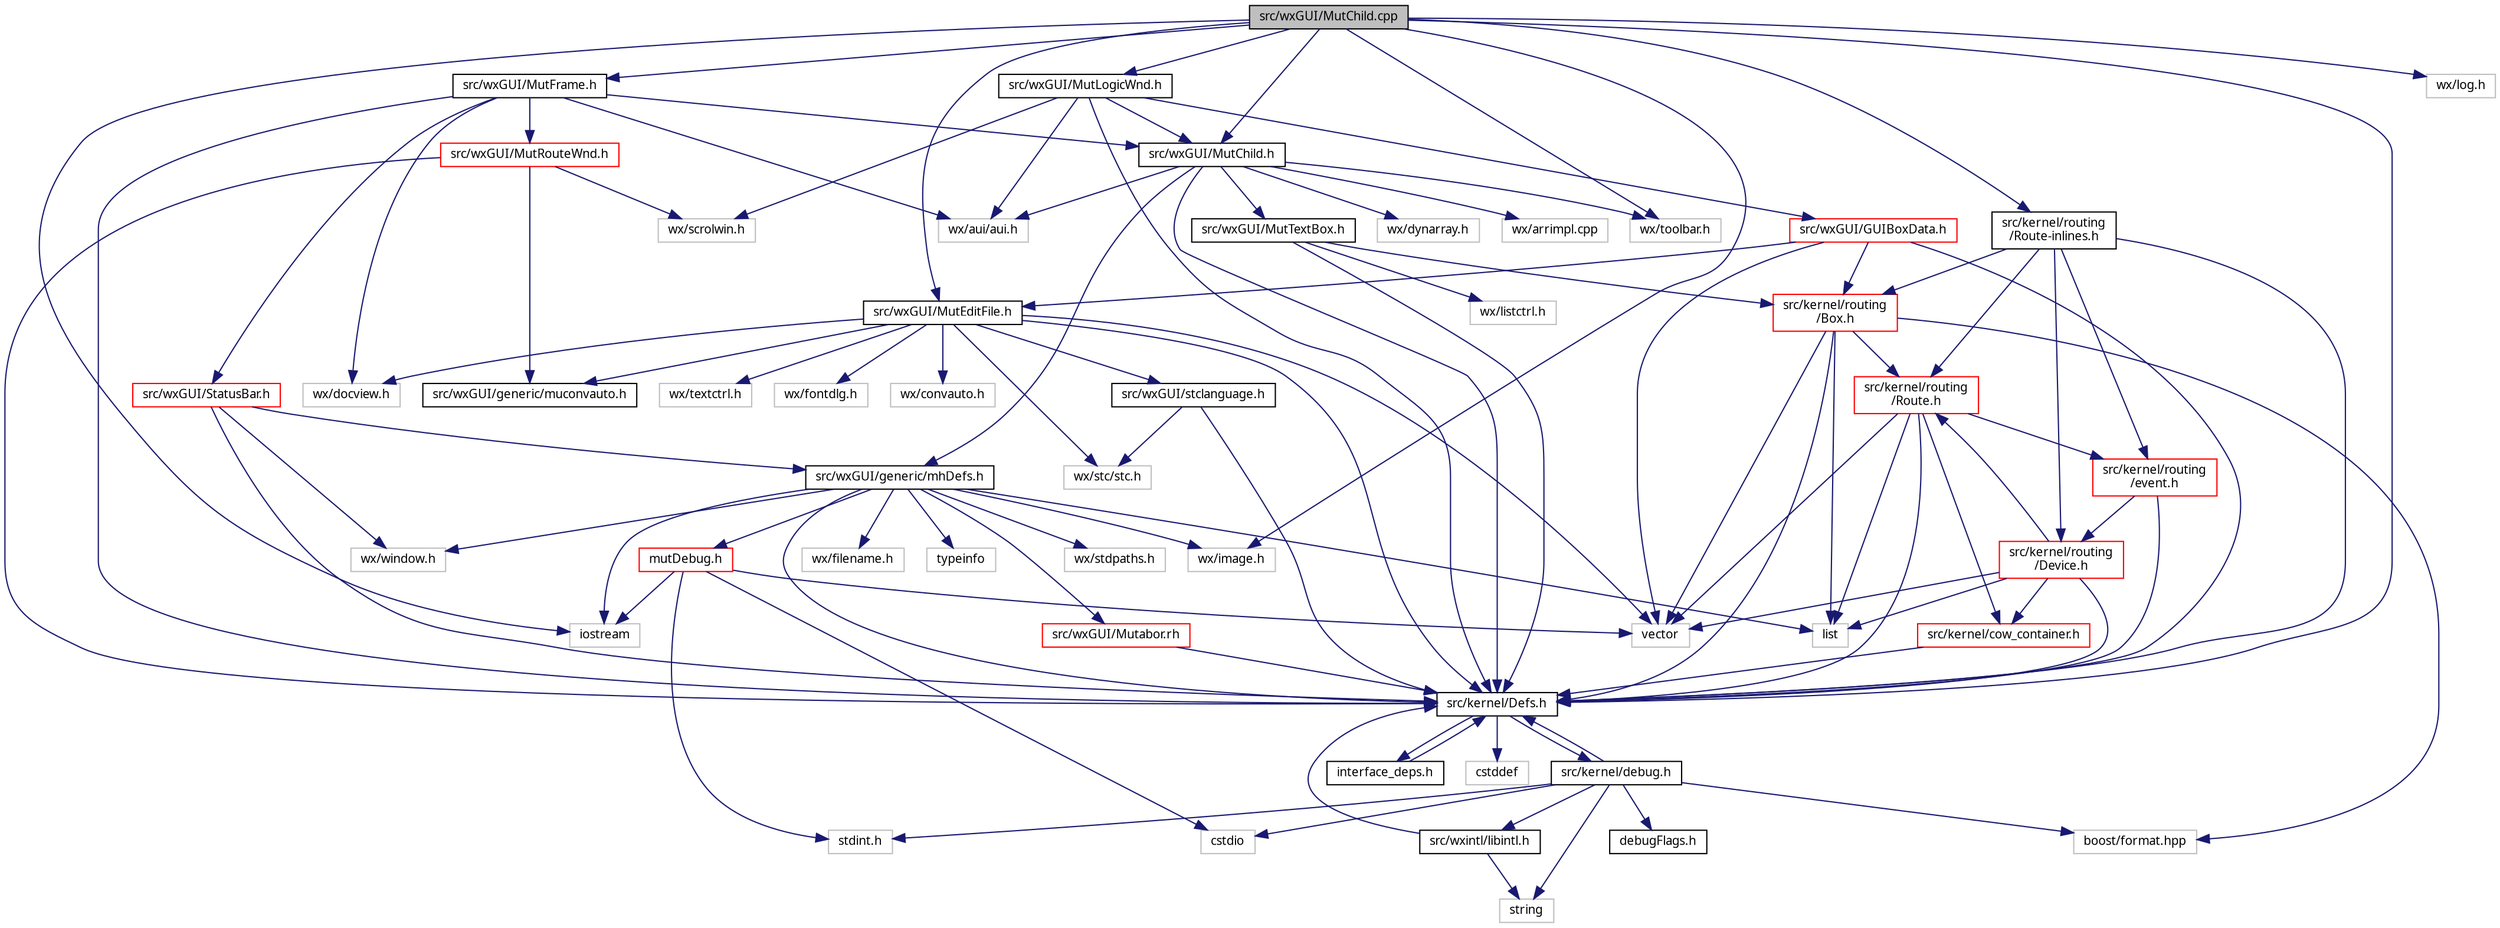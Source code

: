 digraph "src/wxGUI/MutChild.cpp"
{
  edge [fontname="Sans",fontsize="10",labelfontname="Sans",labelfontsize="10"];
  node [fontname="Sans",fontsize="10",shape=record];
  Node0 [label="src/wxGUI/MutChild.cpp",height=0.2,width=0.4,color="black", fillcolor="grey75", style="filled", fontcolor="black"];
  Node0 -> Node1 [color="midnightblue",fontsize="10",style="solid",fontname="Sans"];
  Node1 [label="src/kernel/Defs.h",height=0.2,width=0.4,color="black", fillcolor="white", style="filled",URL="$d1/d73/Defs_8h.html",tooltip="Common definitions. "];
  Node1 -> Node2 [color="midnightblue",fontsize="10",style="solid",fontname="Sans"];
  Node2 [label="interface_deps.h",height=0.2,width=0.4,color="black", fillcolor="white", style="filled",URL="$de/ddd/interface__deps_8h.html"];
  Node2 -> Node1 [color="midnightblue",fontsize="10",style="solid",fontname="Sans"];
  Node1 -> Node3 [color="midnightblue",fontsize="10",style="solid",fontname="Sans"];
  Node3 [label="cstddef",height=0.2,width=0.4,color="grey75", fillcolor="white", style="filled"];
  Node1 -> Node4 [color="midnightblue",fontsize="10",style="solid",fontname="Sans"];
  Node4 [label="src/kernel/debug.h",height=0.2,width=0.4,color="black", fillcolor="white", style="filled",URL="$db/d16/debug_8h.html"];
  Node4 -> Node1 [color="midnightblue",fontsize="10",style="solid",fontname="Sans"];
  Node4 -> Node5 [color="midnightblue",fontsize="10",style="solid",fontname="Sans"];
  Node5 [label="src/wxintl/libintl.h",height=0.2,width=0.4,color="black", fillcolor="white", style="filled",URL="$d4/d64/libintl_8h.html"];
  Node5 -> Node1 [color="midnightblue",fontsize="10",style="solid",fontname="Sans"];
  Node5 -> Node6 [color="midnightblue",fontsize="10",style="solid",fontname="Sans"];
  Node6 [label="string",height=0.2,width=0.4,color="grey75", fillcolor="white", style="filled"];
  Node4 -> Node6 [color="midnightblue",fontsize="10",style="solid",fontname="Sans"];
  Node4 -> Node7 [color="midnightblue",fontsize="10",style="solid",fontname="Sans"];
  Node7 [label="cstdio",height=0.2,width=0.4,color="grey75", fillcolor="white", style="filled"];
  Node4 -> Node8 [color="midnightblue",fontsize="10",style="solid",fontname="Sans"];
  Node8 [label="boost/format.hpp",height=0.2,width=0.4,color="grey75", fillcolor="white", style="filled"];
  Node4 -> Node9 [color="midnightblue",fontsize="10",style="solid",fontname="Sans"];
  Node9 [label="stdint.h",height=0.2,width=0.4,color="grey75", fillcolor="white", style="filled"];
  Node4 -> Node10 [color="midnightblue",fontsize="10",style="solid",fontname="Sans"];
  Node10 [label="debugFlags.h",height=0.2,width=0.4,color="black", fillcolor="white", style="filled",URL="$d4/dab/debugFlags_8h.html",tooltip="Debug flags for mutabor debug mode. "];
  Node0 -> Node11 [color="midnightblue",fontsize="10",style="solid",fontname="Sans"];
  Node11 [label="iostream",height=0.2,width=0.4,color="grey75", fillcolor="white", style="filled"];
  Node0 -> Node12 [color="midnightblue",fontsize="10",style="solid",fontname="Sans"];
  Node12 [label="wx/toolbar.h",height=0.2,width=0.4,color="grey75", fillcolor="white", style="filled"];
  Node0 -> Node13 [color="midnightblue",fontsize="10",style="solid",fontname="Sans"];
  Node13 [label="wx/image.h",height=0.2,width=0.4,color="grey75", fillcolor="white", style="filled"];
  Node0 -> Node14 [color="midnightblue",fontsize="10",style="solid",fontname="Sans"];
  Node14 [label="wx/log.h",height=0.2,width=0.4,color="grey75", fillcolor="white", style="filled"];
  Node0 -> Node15 [color="midnightblue",fontsize="10",style="solid",fontname="Sans"];
  Node15 [label="src/wxGUI/MutChild.h",height=0.2,width=0.4,color="black", fillcolor="white", style="filled",URL="$d2/df9/MutChild_8h.html",tooltip="Mutabor Mutabor Child Frame management. "];
  Node15 -> Node1 [color="midnightblue",fontsize="10",style="solid",fontname="Sans"];
  Node15 -> Node16 [color="midnightblue",fontsize="10",style="solid",fontname="Sans"];
  Node16 [label="src/wxGUI/generic/mhDefs.h",height=0.2,width=0.4,color="black", fillcolor="white", style="filled",URL="$d0/d68/mhDefs_8h.html"];
  Node16 -> Node1 [color="midnightblue",fontsize="10",style="solid",fontname="Sans"];
  Node16 -> Node17 [color="midnightblue",fontsize="10",style="solid",fontname="Sans"];
  Node17 [label="wx/window.h",height=0.2,width=0.4,color="grey75", fillcolor="white", style="filled"];
  Node16 -> Node18 [color="midnightblue",fontsize="10",style="solid",fontname="Sans"];
  Node18 [label="wx/stdpaths.h",height=0.2,width=0.4,color="grey75", fillcolor="white", style="filled"];
  Node16 -> Node19 [color="midnightblue",fontsize="10",style="solid",fontname="Sans"];
  Node19 [label="wx/filename.h",height=0.2,width=0.4,color="grey75", fillcolor="white", style="filled"];
  Node16 -> Node13 [color="midnightblue",fontsize="10",style="solid",fontname="Sans"];
  Node16 -> Node11 [color="midnightblue",fontsize="10",style="solid",fontname="Sans"];
  Node16 -> Node20 [color="midnightblue",fontsize="10",style="solid",fontname="Sans"];
  Node20 [label="typeinfo",height=0.2,width=0.4,color="grey75", fillcolor="white", style="filled"];
  Node16 -> Node21 [color="midnightblue",fontsize="10",style="solid",fontname="Sans"];
  Node21 [label="list",height=0.2,width=0.4,color="grey75", fillcolor="white", style="filled"];
  Node16 -> Node22 [color="midnightblue",fontsize="10",style="solid",fontname="Sans"];
  Node22 [label="src/wxGUI/Mutabor.rh",height=0.2,width=0.4,color="red", fillcolor="white", style="filled",URL="$d9/d64/Mutabor_8rh.html"];
  Node22 -> Node1 [color="midnightblue",fontsize="10",style="solid",fontname="Sans"];
  Node16 -> Node24 [color="midnightblue",fontsize="10",style="solid",fontname="Sans"];
  Node24 [label="mutDebug.h",height=0.2,width=0.4,color="red", fillcolor="white", style="filled",URL="$de/de1/mutDebug_8h.html",tooltip="Main debugging functions. "];
  Node24 -> Node11 [color="midnightblue",fontsize="10",style="solid",fontname="Sans"];
  Node24 -> Node7 [color="midnightblue",fontsize="10",style="solid",fontname="Sans"];
  Node24 -> Node26 [color="midnightblue",fontsize="10",style="solid",fontname="Sans"];
  Node26 [label="vector",height=0.2,width=0.4,color="grey75", fillcolor="white", style="filled"];
  Node24 -> Node9 [color="midnightblue",fontsize="10",style="solid",fontname="Sans"];
  Node15 -> Node31 [color="midnightblue",fontsize="10",style="solid",fontname="Sans"];
  Node31 [label="src/wxGUI/MutTextBox.h",height=0.2,width=0.4,color="black", fillcolor="white", style="filled",URL="$de/d3b/MutTextBox_8h.html",tooltip="Textbox for Lists. "];
  Node31 -> Node1 [color="midnightblue",fontsize="10",style="solid",fontname="Sans"];
  Node31 -> Node32 [color="midnightblue",fontsize="10",style="solid",fontname="Sans"];
  Node32 [label="src/kernel/routing\l/Box.h",height=0.2,width=0.4,color="red", fillcolor="white", style="filled",URL="$de/d0f/Box_8h.html",tooltip="Mutabor Box for C++. "];
  Node32 -> Node1 [color="midnightblue",fontsize="10",style="solid",fontname="Sans"];
  Node32 -> Node37 [color="midnightblue",fontsize="10",style="solid",fontname="Sans"];
  Node37 [label="src/kernel/routing\l/Route.h",height=0.2,width=0.4,color="red", fillcolor="white", style="filled",URL="$d1/d65/Route_8h.html",tooltip="Routing. "];
  Node37 -> Node1 [color="midnightblue",fontsize="10",style="solid",fontname="Sans"];
  Node37 -> Node38 [color="midnightblue",fontsize="10",style="solid",fontname="Sans"];
  Node38 [label="src/kernel/cow_container.h",height=0.2,width=0.4,color="red", fillcolor="white", style="filled",URL="$da/d28/cow__container_8h.html",tooltip="Copy on write container. "];
  Node38 -> Node1 [color="midnightblue",fontsize="10",style="solid",fontname="Sans"];
  Node37 -> Node21 [color="midnightblue",fontsize="10",style="solid",fontname="Sans"];
  Node37 -> Node26 [color="midnightblue",fontsize="10",style="solid",fontname="Sans"];
  Node37 -> Node43 [color="midnightblue",fontsize="10",style="solid",fontname="Sans"];
  Node43 [label="src/kernel/routing\l/event.h",height=0.2,width=0.4,color="red", fillcolor="white", style="filled",URL="$dd/d20/event_8h.html"];
  Node43 -> Node1 [color="midnightblue",fontsize="10",style="solid",fontname="Sans"];
  Node43 -> Node44 [color="midnightblue",fontsize="10",style="solid",fontname="Sans"];
  Node44 [label="src/kernel/routing\l/Device.h",height=0.2,width=0.4,color="red", fillcolor="white", style="filled",URL="$de/d05/Device_8h.html",tooltip="Routing. "];
  Node44 -> Node1 [color="midnightblue",fontsize="10",style="solid",fontname="Sans"];
  Node44 -> Node38 [color="midnightblue",fontsize="10",style="solid",fontname="Sans"];
  Node44 -> Node37 [color="midnightblue",fontsize="10",style="solid",fontname="Sans"];
  Node44 -> Node26 [color="midnightblue",fontsize="10",style="solid",fontname="Sans"];
  Node44 -> Node21 [color="midnightblue",fontsize="10",style="solid",fontname="Sans"];
  Node32 -> Node26 [color="midnightblue",fontsize="10",style="solid",fontname="Sans"];
  Node32 -> Node21 [color="midnightblue",fontsize="10",style="solid",fontname="Sans"];
  Node32 -> Node8 [color="midnightblue",fontsize="10",style="solid",fontname="Sans"];
  Node31 -> Node67 [color="midnightblue",fontsize="10",style="solid",fontname="Sans"];
  Node67 [label="wx/listctrl.h",height=0.2,width=0.4,color="grey75", fillcolor="white", style="filled"];
  Node15 -> Node12 [color="midnightblue",fontsize="10",style="solid",fontname="Sans"];
  Node15 -> Node68 [color="midnightblue",fontsize="10",style="solid",fontname="Sans"];
  Node68 [label="wx/dynarray.h",height=0.2,width=0.4,color="grey75", fillcolor="white", style="filled"];
  Node15 -> Node69 [color="midnightblue",fontsize="10",style="solid",fontname="Sans"];
  Node69 [label="wx/arrimpl.cpp",height=0.2,width=0.4,color="grey75", fillcolor="white", style="filled"];
  Node15 -> Node70 [color="midnightblue",fontsize="10",style="solid",fontname="Sans"];
  Node70 [label="wx/aui/aui.h",height=0.2,width=0.4,color="grey75", fillcolor="white", style="filled"];
  Node0 -> Node71 [color="midnightblue",fontsize="10",style="solid",fontname="Sans"];
  Node71 [label="src/kernel/routing\l/Route-inlines.h",height=0.2,width=0.4,color="black", fillcolor="white", style="filled",URL="$d2/d2c/Route-inlines_8h.html"];
  Node71 -> Node1 [color="midnightblue",fontsize="10",style="solid",fontname="Sans"];
  Node71 -> Node37 [color="midnightblue",fontsize="10",style="solid",fontname="Sans"];
  Node71 -> Node44 [color="midnightblue",fontsize="10",style="solid",fontname="Sans"];
  Node71 -> Node32 [color="midnightblue",fontsize="10",style="solid",fontname="Sans"];
  Node71 -> Node43 [color="midnightblue",fontsize="10",style="solid",fontname="Sans"];
  Node0 -> Node72 [color="midnightblue",fontsize="10",style="solid",fontname="Sans"];
  Node72 [label="src/wxGUI/MutEditFile.h",height=0.2,width=0.4,color="black", fillcolor="white", style="filled",URL="$d5/dfb/MutEditFile_8h.html"];
  Node72 -> Node1 [color="midnightblue",fontsize="10",style="solid",fontname="Sans"];
  Node72 -> Node73 [color="midnightblue",fontsize="10",style="solid",fontname="Sans"];
  Node73 [label="src/wxGUI/stclanguage.h",height=0.2,width=0.4,color="black", fillcolor="white", style="filled",URL="$d1/de5/stclanguage_8h.html"];
  Node73 -> Node1 [color="midnightblue",fontsize="10",style="solid",fontname="Sans"];
  Node73 -> Node74 [color="midnightblue",fontsize="10",style="solid",fontname="Sans"];
  Node74 [label="wx/stc/stc.h",height=0.2,width=0.4,color="grey75", fillcolor="white", style="filled"];
  Node72 -> Node75 [color="midnightblue",fontsize="10",style="solid",fontname="Sans"];
  Node75 [label="src/wxGUI/generic/muconvauto.h",height=0.2,width=0.4,color="black", fillcolor="white", style="filled",URL="$d1/dcd/muconvauto_8h.html",tooltip="Automatic Character set detection and conversion. "];
  Node72 -> Node26 [color="midnightblue",fontsize="10",style="solid",fontname="Sans"];
  Node72 -> Node76 [color="midnightblue",fontsize="10",style="solid",fontname="Sans"];
  Node76 [label="wx/textctrl.h",height=0.2,width=0.4,color="grey75", fillcolor="white", style="filled"];
  Node72 -> Node77 [color="midnightblue",fontsize="10",style="solid",fontname="Sans"];
  Node77 [label="wx/docview.h",height=0.2,width=0.4,color="grey75", fillcolor="white", style="filled"];
  Node72 -> Node74 [color="midnightblue",fontsize="10",style="solid",fontname="Sans"];
  Node72 -> Node78 [color="midnightblue",fontsize="10",style="solid",fontname="Sans"];
  Node78 [label="wx/fontdlg.h",height=0.2,width=0.4,color="grey75", fillcolor="white", style="filled"];
  Node72 -> Node79 [color="midnightblue",fontsize="10",style="solid",fontname="Sans"];
  Node79 [label="wx/convauto.h",height=0.2,width=0.4,color="grey75", fillcolor="white", style="filled"];
  Node0 -> Node80 [color="midnightblue",fontsize="10",style="solid",fontname="Sans"];
  Node80 [label="src/wxGUI/MutFrame.h",height=0.2,width=0.4,color="black", fillcolor="white", style="filled",URL="$dd/db5/MutFrame_8h.html"];
  Node80 -> Node1 [color="midnightblue",fontsize="10",style="solid",fontname="Sans"];
  Node80 -> Node15 [color="midnightblue",fontsize="10",style="solid",fontname="Sans"];
  Node80 -> Node81 [color="midnightblue",fontsize="10",style="solid",fontname="Sans"];
  Node81 [label="src/wxGUI/MutRouteWnd.h",height=0.2,width=0.4,color="red", fillcolor="white", style="filled",URL="$d3/dd7/MutRouteWnd_8h.html"];
  Node81 -> Node1 [color="midnightblue",fontsize="10",style="solid",fontname="Sans"];
  Node81 -> Node75 [color="midnightblue",fontsize="10",style="solid",fontname="Sans"];
  Node81 -> Node118 [color="midnightblue",fontsize="10",style="solid",fontname="Sans"];
  Node118 [label="wx/scrolwin.h",height=0.2,width=0.4,color="grey75", fillcolor="white", style="filled"];
  Node80 -> Node119 [color="midnightblue",fontsize="10",style="solid",fontname="Sans"];
  Node119 [label="src/wxGUI/StatusBar.h",height=0.2,width=0.4,color="red", fillcolor="white", style="filled",URL="$d9/d6e/StatusBar_8h.html"];
  Node119 -> Node1 [color="midnightblue",fontsize="10",style="solid",fontname="Sans"];
  Node119 -> Node16 [color="midnightblue",fontsize="10",style="solid",fontname="Sans"];
  Node119 -> Node17 [color="midnightblue",fontsize="10",style="solid",fontname="Sans"];
  Node80 -> Node70 [color="midnightblue",fontsize="10",style="solid",fontname="Sans"];
  Node80 -> Node77 [color="midnightblue",fontsize="10",style="solid",fontname="Sans"];
  Node0 -> Node125 [color="midnightblue",fontsize="10",style="solid",fontname="Sans"];
  Node125 [label="src/wxGUI/MutLogicWnd.h",height=0.2,width=0.4,color="black", fillcolor="white", style="filled",URL="$d6/d81/MutLogicWnd_8h.html"];
  Node125 -> Node1 [color="midnightblue",fontsize="10",style="solid",fontname="Sans"];
  Node125 -> Node15 [color="midnightblue",fontsize="10",style="solid",fontname="Sans"];
  Node125 -> Node109 [color="midnightblue",fontsize="10",style="solid",fontname="Sans"];
  Node109 [label="src/wxGUI/GUIBoxData.h",height=0.2,width=0.4,color="red", fillcolor="white", style="filled",URL="$d5/df7/GUIBoxData_8h.html"];
  Node109 -> Node1 [color="midnightblue",fontsize="10",style="solid",fontname="Sans"];
  Node109 -> Node32 [color="midnightblue",fontsize="10",style="solid",fontname="Sans"];
  Node109 -> Node72 [color="midnightblue",fontsize="10",style="solid",fontname="Sans"];
  Node109 -> Node26 [color="midnightblue",fontsize="10",style="solid",fontname="Sans"];
  Node125 -> Node118 [color="midnightblue",fontsize="10",style="solid",fontname="Sans"];
  Node125 -> Node70 [color="midnightblue",fontsize="10",style="solid",fontname="Sans"];
}
